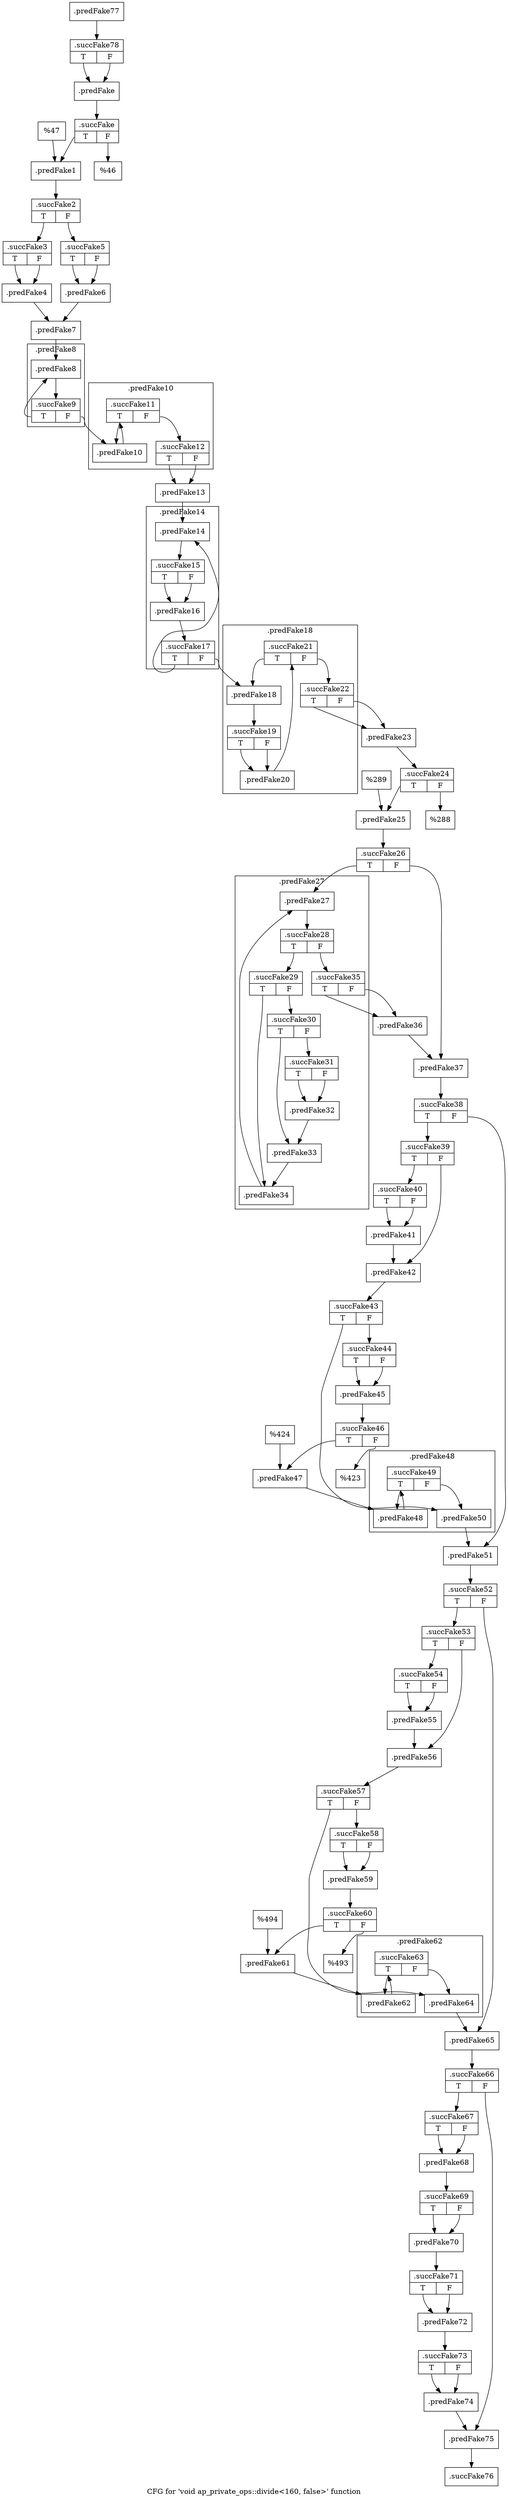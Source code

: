 digraph "CFG for 'void ap_private_ops::divide\<160, false\>' function" {
	label="CFG for 'void ap_private_ops::divide\<160, false\>' function";

	Node0x5853cb0 [shape=record,filename="",linenumber="",label="{.predFake77}"];
	Node0x5853cb0 -> Node0x607a400[ callList="" memoryops="" filename="/mnt/xilinx/Vitis_HLS/2021.2/include/etc/ap_private.h" execusionnum="0"];
	Node0x607a400 [shape=record,filename="/mnt/xilinx/Vitis_HLS/2021.2/include/etc/ap_private.h",linenumber="912",label="{.succFake78|{<s0>T|<s1>F}}"];
	Node0x607a400:s0 -> Node0x5766420[ callList="" memoryops="" filename="" execusionnum="0"];
	Node0x607a400:s1 -> Node0x5766420;
	Node0x5766420 [shape=record,filename="/mnt/xilinx/Vitis_HLS/2021.2/include/etc/ap_private.h",linenumber="912",label="{.predFake}"];
	Node0x5766420 -> Node0x6089c40[ callList="" memoryops="" filename="/mnt/xilinx/Vitis_HLS/2021.2/include/etc/ap_private.h" execusionnum="0"];
	Node0x6089c40 [shape=record,filename="/mnt/xilinx/Vitis_HLS/2021.2/include/etc/ap_private.h",linenumber="912",label="{.succFake|{<s0>T|<s1>F}}"];
	Node0x6089c40:s0 -> Node0x5766560[ callList="" memoryops="" filename="/mnt/xilinx/Vitis_HLS/2021.2/include/etc/ap_private.h" execusionnum="0"];
	Node0x6089c40:s1 -> Node0x57664c0;
	Node0x57664c0 [shape=record,filename="/mnt/xilinx/Vitis_HLS/2021.2/include/etc/ap_private.h",linenumber="912",label="{%46}"];
	Node0x5766510 [shape=record,filename="/mnt/xilinx/Vitis_HLS/2021.2/include/etc/ap_private.h",linenumber="912",label="{%47}"];
	Node0x5766510 -> Node0x5766560;
	Node0x5766560 [shape=record,filename="/mnt/xilinx/Vitis_HLS/2021.2/include/etc/ap_private.h",linenumber="921",label="{.predFake1}"];
	Node0x5766560 -> Node0x6075b20[ callList="" memoryops="" filename="/mnt/xilinx/Vitis_HLS/2021.2/include/etc/ap_private.h" execusionnum="0"];
	Node0x6075b20 [shape=record,filename="/mnt/xilinx/Vitis_HLS/2021.2/include/etc/ap_private.h",linenumber="932",label="{.succFake2|{<s0>T|<s1>F}}"];
	Node0x6075b20:s0 -> Node0x6075bd0[ callList="" memoryops="" filename="/mnt/xilinx/Vitis_HLS/2021.2/include/etc/ap_private.h" execusionnum="0"];
	Node0x6075b20:s1 -> Node0x6075dc0[ callList="" memoryops="" filename="/mnt/xilinx/Vitis_HLS/2021.2/include/etc/ap_private.h" execusionnum="0"];
	Node0x6075bd0 [shape=record,filename="/mnt/xilinx/Vitis_HLS/2021.2/include/etc/ap_private.h",linenumber="936",label="{.succFake3|{<s0>T|<s1>F}}"];
	Node0x6075bd0:s0 -> Node0x5766650[ callList="" memoryops="" filename="/mnt/xilinx/Vitis_HLS/2021.2/include/etc/ap_private.h" execusionnum="0"];
	Node0x6075bd0:s1 -> Node0x5766650;
	Node0x5766650 [shape=record,filename="/mnt/xilinx/Vitis_HLS/2021.2/include/etc/ap_private.h",linenumber="937",label="{.predFake4}"];
	Node0x5766650 -> Node0x5766790[ callList="" memoryops="" filename="/mnt/xilinx/Vitis_HLS/2021.2/include/etc/ap_private.h" execusionnum="0"];
	Node0x6075dc0 [shape=record,filename="/mnt/xilinx/Vitis_HLS/2021.2/include/etc/ap_private.h",linenumber="941",label="{.succFake5|{<s0>T|<s1>F}}"];
	Node0x6075dc0:s0 -> Node0x5766740[ callList="" memoryops="" filename="/mnt/xilinx/Vitis_HLS/2021.2/include/etc/ap_private.h" execusionnum="0"];
	Node0x6075dc0:s1 -> Node0x5766740;
	Node0x5766740 [shape=record,filename="",linenumber="",label="{.predFake6}"];
	Node0x5766740 -> Node0x5766790[ callList="" memoryops="" filename="" execusionnum="0"];
	Node0x5766790 [shape=record,filename="/mnt/xilinx/Vitis_HLS/2021.2/include/etc/ap_private.h",linenumber="945",label="{.predFake7}"];
	Node0x5766790 -> Node0x57667e0[ callList="" memoryops="" filename="/mnt/xilinx/Vitis_HLS/2021.2/include/etc/ap_private.h" execusionnum="0"];
	Node0x6076520 [shape=record,filename="/mnt/xilinx/Vitis_HLS/2021.2/include/etc/ap_private.h",linenumber="963",label="{.succFake12|{<s0>T|<s1>F}}"];
	Node0x6076520:s0 -> Node0x5766ab0[ callList="" memoryops="" filename="/mnt/xilinx/Vitis_HLS/2021.2/include/etc/ap_private.h" execusionnum="0"];
	Node0x6076520:s1 -> Node0x5766ab0;
	Node0x5766ab0 [shape=record,filename="/mnt/xilinx/Vitis_HLS/2021.2/include/etc/ap_private.h",linenumber="969",label="{.predFake13}"];
	Node0x5766ab0 -> Node0x5766b00[ callList="" memoryops="" filename="/mnt/xilinx/Vitis_HLS/2021.2/include/etc/ap_private.h" execusionnum="0"];
	Node0x6076290 [shape=record,filename="/mnt/xilinx/Vitis_HLS/2021.2/include/etc/ap_private.h",linenumber="981",label="{.succFake22|{<s0>T|<s1>F}}"];
	Node0x6076290:s0 -> Node0x5766f10[ callList="" memoryops="" filename="" execusionnum="0"];
	Node0x6076290:s1 -> Node0x5766f10;
	Node0x5766f10 [shape=record,filename="/mnt/xilinx/Vitis_HLS/2021.2/include/etc/ap_private.h",linenumber="981",label="{.predFake23}"];
	Node0x5766f10 -> Node0x6076420[ callList="" memoryops="" filename="/mnt/xilinx/Vitis_HLS/2021.2/include/etc/ap_private.h" execusionnum="0"];
	Node0x6076420 [shape=record,filename="/mnt/xilinx/Vitis_HLS/2021.2/include/etc/ap_private.h",linenumber="981",label="{.succFake24|{<s0>T|<s1>F}}"];
	Node0x6076420:s0 -> Node0x5767050[ callList="" memoryops="" filename="/mnt/xilinx/Vitis_HLS/2021.2/include/etc/ap_private.h" execusionnum="0"];
	Node0x6076420:s1 -> Node0x5766fb0;
	Node0x5766fb0 [shape=record,filename="/mnt/xilinx/Vitis_HLS/2021.2/include/etc/ap_private.h",linenumber="981",label="{%288}"];
	Node0x5767000 [shape=record,filename="/mnt/xilinx/Vitis_HLS/2021.2/include/etc/ap_private.h",linenumber="981",label="{%289}"];
	Node0x5767000 -> Node0x5767050;
	Node0x5767050 [shape=record,filename="/mnt/xilinx/Vitis_HLS/2021.2/include/etc/ap_private.h",linenumber="982",label="{.predFake25}"];
	Node0x5767050 -> Node0x6077330[ callList="" memoryops="" filename="/mnt/xilinx/Vitis_HLS/2021.2/include/etc/ap_private.h" execusionnum="0"];
	Node0x6077330 [shape=record,filename="/mnt/xilinx/Vitis_HLS/2021.2/include/etc/ap_private.h",linenumber="982",label="{.succFake26|{<s0>T|<s1>F}}"];
	Node0x6077330:s0 -> Node0x57670f0[ callList="" memoryops="" filename="/mnt/xilinx/Vitis_HLS/2021.2/include/etc/ap_private.h" execusionnum="0"];
	Node0x6077330:s1 -> Node0x57675f0[ callList="" memoryops="" filename="/mnt/xilinx/Vitis_HLS/2021.2/include/etc/ap_private.h" execusionnum="0"];
	Node0x6077ae0 [shape=record,filename="/mnt/xilinx/Vitis_HLS/2021.2/include/etc/ap_private.h",linenumber="1001",label="{.succFake35|{<s0>T|<s1>F}}"];
	Node0x6077ae0:s0 -> Node0x5767550[ callList="" memoryops="" filename="/mnt/xilinx/Vitis_HLS/2021.2/include/etc/ap_private.h" execusionnum="0"];
	Node0x6077ae0:s1 -> Node0x5767550;
	Node0x5767550 [shape=record,filename="/mnt/xilinx/Vitis_HLS/2021.2/include/etc/ap_private.h",linenumber="1002",label="{.predFake36}"];
	Node0x5767550 -> Node0x57675f0[ callList="" memoryops="" filename="/mnt/xilinx/Vitis_HLS/2021.2/include/etc/ap_private.h" execusionnum="0"];
	Node0x57675f0 [shape=record,filename="/mnt/xilinx/Vitis_HLS/2021.2/include/etc/ap_private.h",linenumber="1009",label="{.predFake37}"];
	Node0x57675f0 -> Node0x6077d80[ callList="" memoryops="" filename="/mnt/xilinx/Vitis_HLS/2021.2/include/etc/ap_private.h" execusionnum="0"];
	Node0x6077d80 [shape=record,filename="/mnt/xilinx/Vitis_HLS/2021.2/include/etc/ap_private.h",linenumber="1009",label="{.succFake38|{<s0>T|<s1>F}}"];
	Node0x6077d80:s0 -> Node0x6077e30[ callList="" memoryops="" filename="/mnt/xilinx/Vitis_HLS/2021.2/include/etc/ap_private.h" execusionnum="0"];
	Node0x6077d80:s1 -> Node0x5767c30;
	Node0x6077e30 [shape=record,filename="/mnt/xilinx/Vitis_HLS/2021.2/include/etc/ap_private.h",linenumber="1012",label="{.succFake39|{<s0>T|<s1>F}}"];
	Node0x6077e30:s0 -> Node0x6077f10[ callList="" memoryops="" filename="/mnt/xilinx/Vitis_HLS/2021.2/include/etc/ap_private.h" execusionnum="0"];
	Node0x6077e30:s1 -> Node0x57677d0[ callList="" memoryops="" filename="/mnt/xilinx/Vitis_HLS/2021.2/include/etc/ap_private.h" execusionnum="0"];
	Node0x6077f10 [shape=record,filename="/mnt/xilinx/Vitis_HLS/2021.2/include/etc/ap_private.h",linenumber="1013",label="{.succFake40|{<s0>T|<s1>F}}"];
	Node0x6077f10:s0 -> Node0x5767730[ callList="" memoryops="" filename="/mnt/xilinx/Vitis_HLS/2021.2/include/etc/ap_private.h" execusionnum="0"];
	Node0x6077f10:s1 -> Node0x5767730;
	Node0x5767730 [shape=record,filename="/mnt/xilinx/Vitis_HLS/2021.2/include/etc/ap_private.h",linenumber="1014",label="{.predFake41}"];
	Node0x5767730 -> Node0x57677d0[ callList="" memoryops="" filename="/mnt/xilinx/Vitis_HLS/2021.2/include/etc/ap_private.h" execusionnum="0"];
	Node0x57677d0 [shape=record,filename="/mnt/xilinx/Vitis_HLS/2021.2/include/etc/ap_private.h",linenumber="1019",label="{.predFake42}"];
	Node0x57677d0 -> Node0x60781e0[ callList="" memoryops="" filename="/mnt/xilinx/Vitis_HLS/2021.2/include/etc/ap_private.h" execusionnum="0"];
	Node0x60781e0 [shape=record,filename="/mnt/xilinx/Vitis_HLS/2021.2/include/etc/ap_private.h",linenumber="1019",label="{.succFake43|{<s0>T|<s1>F}}"];
	Node0x60781e0:s0 -> Node0x5767be0[ callList="" memoryops="" filename="/mnt/xilinx/Vitis_HLS/2021.2/include/etc/ap_private.h" execusionnum="0"];
	Node0x60781e0:s1 -> Node0x6078290[ callList="" memoryops="" filename="/mnt/xilinx/Vitis_HLS/2021.2/include/etc/ap_private.h" execusionnum="0"];
	Node0x6078290 [shape=record,filename="/mnt/xilinx/Vitis_HLS/2021.2/include/etc/ap_private.h",linenumber="1024",label="{.succFake44|{<s0>T|<s1>F}}"];
	Node0x6078290:s0 -> Node0x5767910;
	Node0x6078290:s1 -> Node0x5767910[ callList="" memoryops="" filename="" execusionnum="0"];
	Node0x5767910 [shape=record,filename="/mnt/xilinx/Vitis_HLS/2021.2/include/etc/ap_private.h",linenumber="1024",label="{.predFake45}"];
	Node0x5767910 -> Node0x6078480[ callList="" memoryops="" filename="/mnt/xilinx/Vitis_HLS/2021.2/include/etc/ap_private.h" execusionnum="0"];
	Node0x6078480 [shape=record,filename="/mnt/xilinx/Vitis_HLS/2021.2/include/etc/ap_private.h",linenumber="1024",label="{.succFake46|{<s0>T|<s1>F}}"];
	Node0x6078480:s0 -> Node0x5767a50[ callList="" memoryops="" filename="/mnt/xilinx/Vitis_HLS/2021.2/include/etc/ap_private.h" execusionnum="0"];
	Node0x6078480:s1 -> Node0x57679b0;
	Node0x57679b0 [shape=record,filename="/mnt/xilinx/Vitis_HLS/2021.2/include/etc/ap_private.h",linenumber="1024",label="{%423}"];
	Node0x5767a00 [shape=record,filename="/mnt/xilinx/Vitis_HLS/2021.2/include/etc/ap_private.h",linenumber="1024",label="{%424}"];
	Node0x5767a00 -> Node0x5767a50;
	Node0x5767a50 [shape=record,filename="/mnt/xilinx/Vitis_HLS/2021.2/include/etc/ap_private.h",linenumber="1026",label="{.predFake47}"];
	Node0x5767a50 -> Node0x5767aa0[ callList="" memoryops="" filename="/mnt/xilinx/Vitis_HLS/2021.2/include/etc/ap_private.h" execusionnum="0"];
	Node0x5767be0 [shape=record,filename="/mnt/xilinx/Vitis_HLS/2021.2/include/etc/ap_private.h",linenumber="1031",label="{.predFake50}"];
	Node0x5767be0 -> Node0x5767c30[ callList="" memoryops="" filename="/mnt/xilinx/Vitis_HLS/2021.2/include/etc/ap_private.h" execusionnum="0"];
	Node0x5767c30 [shape=record,filename="/mnt/xilinx/Vitis_HLS/2021.2/include/etc/ap_private.h",linenumber="1035",label="{.predFake51}"];
	Node0x5767c30 -> Node0x6078d40[ callList="" memoryops="" filename="/mnt/xilinx/Vitis_HLS/2021.2/include/etc/ap_private.h" execusionnum="0"];
	Node0x6078d40 [shape=record,filename="/mnt/xilinx/Vitis_HLS/2021.2/include/etc/ap_private.h",linenumber="1035",label="{.succFake52|{<s0>T|<s1>F}}"];
	Node0x6078d40:s0 -> Node0x6078df0[ callList="" memoryops="" filename="/mnt/xilinx/Vitis_HLS/2021.2/include/etc/ap_private.h" execusionnum="0"];
	Node0x6078d40:s1 -> Node0x5768270;
	Node0x6078df0 [shape=record,filename="/mnt/xilinx/Vitis_HLS/2021.2/include/etc/ap_private.h",linenumber="1038",label="{.succFake53|{<s0>T|<s1>F}}"];
	Node0x6078df0:s0 -> Node0x6078ed0[ callList="" memoryops="" filename="/mnt/xilinx/Vitis_HLS/2021.2/include/etc/ap_private.h" execusionnum="0"];
	Node0x6078df0:s1 -> Node0x5767e10[ callList="" memoryops="" filename="/mnt/xilinx/Vitis_HLS/2021.2/include/etc/ap_private.h" execusionnum="0"];
	Node0x6078ed0 [shape=record,filename="/mnt/xilinx/Vitis_HLS/2021.2/include/etc/ap_private.h",linenumber="1039",label="{.succFake54|{<s0>T|<s1>F}}"];
	Node0x6078ed0:s0 -> Node0x5767d70[ callList="" memoryops="" filename="/mnt/xilinx/Vitis_HLS/2021.2/include/etc/ap_private.h" execusionnum="0"];
	Node0x6078ed0:s1 -> Node0x5767d70;
	Node0x5767d70 [shape=record,filename="/mnt/xilinx/Vitis_HLS/2021.2/include/etc/ap_private.h",linenumber="1040",label="{.predFake55}"];
	Node0x5767d70 -> Node0x5767e10[ callList="" memoryops="" filename="/mnt/xilinx/Vitis_HLS/2021.2/include/etc/ap_private.h" execusionnum="0"];
	Node0x5767e10 [shape=record,filename="/mnt/xilinx/Vitis_HLS/2021.2/include/etc/ap_private.h",linenumber="1045",label="{.predFake56}"];
	Node0x5767e10 -> Node0x60791a0[ callList="" memoryops="" filename="/mnt/xilinx/Vitis_HLS/2021.2/include/etc/ap_private.h" execusionnum="0"];
	Node0x60791a0 [shape=record,filename="/mnt/xilinx/Vitis_HLS/2021.2/include/etc/ap_private.h",linenumber="1045",label="{.succFake57|{<s0>T|<s1>F}}"];
	Node0x60791a0:s0 -> Node0x5768220[ callList="" memoryops="" filename="/mnt/xilinx/Vitis_HLS/2021.2/include/etc/ap_private.h" execusionnum="0"];
	Node0x60791a0:s1 -> Node0x6079250[ callList="" memoryops="" filename="/mnt/xilinx/Vitis_HLS/2021.2/include/etc/ap_private.h" execusionnum="0"];
	Node0x6079250 [shape=record,filename="/mnt/xilinx/Vitis_HLS/2021.2/include/etc/ap_private.h",linenumber="1050",label="{.succFake58|{<s0>T|<s1>F}}"];
	Node0x6079250:s0 -> Node0x5767f50;
	Node0x6079250:s1 -> Node0x5767f50[ callList="" memoryops="" filename="" execusionnum="0"];
	Node0x5767f50 [shape=record,filename="/mnt/xilinx/Vitis_HLS/2021.2/include/etc/ap_private.h",linenumber="1050",label="{.predFake59}"];
	Node0x5767f50 -> Node0x6079440[ callList="" memoryops="" filename="/mnt/xilinx/Vitis_HLS/2021.2/include/etc/ap_private.h" execusionnum="0"];
	Node0x6079440 [shape=record,filename="/mnt/xilinx/Vitis_HLS/2021.2/include/etc/ap_private.h",linenumber="1050",label="{.succFake60|{<s0>T|<s1>F}}"];
	Node0x6079440:s0 -> Node0x5768090[ callList="" memoryops="" filename="/mnt/xilinx/Vitis_HLS/2021.2/include/etc/ap_private.h" execusionnum="0"];
	Node0x6079440:s1 -> Node0x5767ff0;
	Node0x5767ff0 [shape=record,filename="/mnt/xilinx/Vitis_HLS/2021.2/include/etc/ap_private.h",linenumber="1050",label="{%493}"];
	Node0x5768040 [shape=record,filename="/mnt/xilinx/Vitis_HLS/2021.2/include/etc/ap_private.h",linenumber="1050",label="{%494}"];
	Node0x5768040 -> Node0x5768090;
	Node0x5768090 [shape=record,filename="/mnt/xilinx/Vitis_HLS/2021.2/include/etc/ap_private.h",linenumber="1052",label="{.predFake61}"];
	Node0x5768090 -> Node0x57680e0[ callList="" memoryops="" filename="/mnt/xilinx/Vitis_HLS/2021.2/include/etc/ap_private.h" execusionnum="0"];
	Node0x5768220 [shape=record,filename="/mnt/xilinx/Vitis_HLS/2021.2/include/etc/ap_private.h",linenumber="1057",label="{.predFake64}"];
	Node0x5768220 -> Node0x5768270[ callList="" memoryops="" filename="/mnt/xilinx/Vitis_HLS/2021.2/include/etc/ap_private.h" execusionnum="0"];
	Node0x5768270 [shape=record,filename="/mnt/xilinx/Vitis_HLS/2021.2/include/etc/ap_private.h",linenumber="1061",label="{.predFake65}"];
	Node0x5768270 -> Node0x6079980[ callList="" memoryops="" filename="/mnt/xilinx/Vitis_HLS/2021.2/include/etc/ap_private.h" execusionnum="0"];
	Node0x6079980 [shape=record,filename="/mnt/xilinx/Vitis_HLS/2021.2/include/etc/ap_private.h",linenumber="1061",label="{.succFake66|{<s0>T|<s1>F}}"];
	Node0x6079980:s0 -> Node0x6079a30[ callList="" memoryops="" filename="/mnt/xilinx/Vitis_HLS/2021.2/include/etc/ap_private.h" execusionnum="0"];
	Node0x6079980:s1 -> Node0x5768590;
	Node0x6079a30 [shape=record,filename="/mnt/xilinx/Vitis_HLS/2021.2/include/etc/ap_private.h",linenumber="1062",label="{.succFake67|{<s0>T|<s1>F}}"];
	Node0x6079a30:s0 -> Node0x5768360;
	Node0x6079a30:s1 -> Node0x5768360[ callList="" memoryops="" filename="/mnt/xilinx/Vitis_HLS/2021.2/include/etc/ap_private.h" execusionnum="0"];
	Node0x5768360 [shape=record,filename="/mnt/xilinx/Vitis_HLS/2021.2/include/etc/ap_private.h",linenumber="1063",label="{.predFake68}"];
	Node0x5768360 -> Node0x6079c20[ callList="" memoryops="" filename="/mnt/xilinx/Vitis_HLS/2021.2/include/etc/ap_private.h" execusionnum="0"];
	Node0x6079c20 [shape=record,filename="/mnt/xilinx/Vitis_HLS/2021.2/include/etc/ap_private.h",linenumber="1063",label="{.succFake69|{<s0>T|<s1>F}}"];
	Node0x6079c20:s0 -> Node0x5768400;
	Node0x6079c20:s1 -> Node0x5768400[ callList="" memoryops="" filename="/mnt/xilinx/Vitis_HLS/2021.2/include/etc/ap_private.h" execusionnum="0"];
	Node0x5768400 [shape=record,filename="/mnt/xilinx/Vitis_HLS/2021.2/include/etc/ap_private.h",linenumber="1064",label="{.predFake70}"];
	Node0x5768400 -> Node0x6079de0[ callList="" memoryops="" filename="/mnt/xilinx/Vitis_HLS/2021.2/include/etc/ap_private.h" execusionnum="0"];
	Node0x6079de0 [shape=record,filename="/mnt/xilinx/Vitis_HLS/2021.2/include/etc/ap_private.h",linenumber="1064",label="{.succFake71|{<s0>T|<s1>F}}"];
	Node0x6079de0:s0 -> Node0x57684a0;
	Node0x6079de0:s1 -> Node0x57684a0[ callList="" memoryops="" filename="/mnt/xilinx/Vitis_HLS/2021.2/include/etc/ap_private.h" execusionnum="0"];
	Node0x57684a0 [shape=record,filename="/mnt/xilinx/Vitis_HLS/2021.2/include/etc/ap_private.h",linenumber="1065",label="{.predFake72}"];
	Node0x57684a0 -> Node0x6079fa0[ callList="" memoryops="" filename="/mnt/xilinx/Vitis_HLS/2021.2/include/etc/ap_private.h" execusionnum="0"];
	Node0x6079fa0 [shape=record,filename="/mnt/xilinx/Vitis_HLS/2021.2/include/etc/ap_private.h",linenumber="1065",label="{.succFake73|{<s0>T|<s1>F}}"];
	Node0x6079fa0:s0 -> Node0x5768540;
	Node0x6079fa0:s1 -> Node0x5768540[ callList="" memoryops="" filename="/mnt/xilinx/Vitis_HLS/2021.2/include/etc/ap_private.h" execusionnum="0"];
	Node0x5768540 [shape=record,filename="/mnt/xilinx/Vitis_HLS/2021.2/include/etc/ap_private.h",linenumber="1066",label="{.predFake74}"];
	Node0x5768540 -> Node0x5768590[ callList="" memoryops="" filename="/mnt/xilinx/Vitis_HLS/2021.2/include/etc/ap_private.h" execusionnum="0"];
	Node0x5768590 [shape=record,filename="/mnt/xilinx/Vitis_HLS/2021.2/include/etc/ap_private.h",linenumber="1067",label="{.predFake75}"];
	Node0x5768590 -> Node0x607a240[ callList="" memoryops="" filename="/mnt/xilinx/Vitis_HLS/2021.2/include/etc/ap_private.h" execusionnum="0"];
	Node0x607a240 [shape=record,filename="/mnt/xilinx/Vitis_HLS/2021.2/include/etc/ap_private.h",linenumber="1067",label="{.succFake76}"];
subgraph cluster_0 {
	label=".predFake62";
	tripcount="0";
	invocationtime="-1";

	Node0x57680e0 [shape=record,filename="/mnt/xilinx/Vitis_HLS/2021.2/include/etc/ap_private.h",linenumber="1052",label="{.predFake62}"];
	Node0x57680e0 -> Node0x60796e0[ callList="" memoryops="" filename="/mnt/xilinx/Vitis_HLS/2021.2/include/etc/ap_private.h" execusionnum="0"];
	Node0x60796e0 [shape=record,filename="/mnt/xilinx/Vitis_HLS/2021.2/include/etc/ap_private.h",linenumber="1052",label="{.succFake63|{<s0>T|<s1>F}}"];
	Node0x60796e0:s0 -> Node0x57680e0[ callList="" memoryops="" filename="/mnt/xilinx/Vitis_HLS/2021.2/include/etc/ap_private.h" execusionnum="0"];
	Node0x60796e0:s1 -> Node0x5768220[ callList="" memoryops="" filename="" execusionnum="0"];
}
subgraph cluster_1 {
	label=".predFake48";
	tripcount="0";
	invocationtime="-1";

	Node0x5767aa0 [shape=record,filename="/mnt/xilinx/Vitis_HLS/2021.2/include/etc/ap_private.h",linenumber="1026",label="{.predFake48}"];
	Node0x5767aa0 -> Node0x60771b0[ callList="" memoryops="" filename="/mnt/xilinx/Vitis_HLS/2021.2/include/etc/ap_private.h" execusionnum="0"];
	Node0x60771b0 [shape=record,filename="/mnt/xilinx/Vitis_HLS/2021.2/include/etc/ap_private.h",linenumber="1026",label="{.succFake49|{<s0>T|<s1>F}}"];
	Node0x60771b0:s0 -> Node0x5767aa0[ callList="" memoryops="" filename="/mnt/xilinx/Vitis_HLS/2021.2/include/etc/ap_private.h" execusionnum="0"];
	Node0x60771b0:s1 -> Node0x5767be0[ callList="" memoryops="" filename="" execusionnum="0"];
}
subgraph cluster_2 {
	label=".predFake27";
	tripcount="0";
	invocationtime="-1";

	Node0x57670f0 [shape=record,filename="/mnt/xilinx/Vitis_HLS/2021.2/include/etc/ap_private.h",linenumber="985",label="{.predFake27}"];
	Node0x57670f0 -> Node0x60774c0[ callList="" memoryops="" filename="/mnt/xilinx/Vitis_HLS/2021.2/include/etc/ap_private.h" execusionnum="0"];
	Node0x5767370 [shape=record,filename="",linenumber="",label="{.predFake32}"];
	Node0x5767370 -> Node0x57673c0[ callList="" memoryops="" filename="" execusionnum="0"];
	Node0x57673c0 [shape=record,filename="",linenumber="",label="{.predFake33}"];
	Node0x57673c0 -> Node0x5767410[ callList="" memoryops="" filename="" execusionnum="0"];
	Node0x5767410 [shape=record,filename="/mnt/xilinx/Vitis_HLS/2021.2/include/etc/ap_private.h",linenumber="1000",label="{.predFake34}"];
	Node0x5767410 -> Node0x57670f0[ callList="" memoryops="" filename="/mnt/xilinx/Vitis_HLS/2021.2/include/etc/ap_private.h" execusionnum="0"];
	Node0x60774c0 [shape=record,filename="/mnt/xilinx/Vitis_HLS/2021.2/include/etc/ap_private.h",linenumber="985",label="{.succFake28|{<s0>T|<s1>F}}"];
	Node0x60774c0:s0 -> Node0x6077570[ callList="" memoryops="" filename="/mnt/xilinx/Vitis_HLS/2021.2/include/etc/ap_private.h" execusionnum="0"];
	Node0x60774c0:s1 -> Node0x6077ae0[ callList="" memoryops="" filename="/mnt/xilinx/Vitis_HLS/2021.2/include/etc/ap_private.h" execusionnum="0"];
	Node0x6077570 [shape=record,filename="/mnt/xilinx/Vitis_HLS/2021.2/include/etc/ap_private.h",linenumber="987",label="{.succFake29|{<s0>T|<s1>F}}"];
	Node0x6077570:s0 -> Node0x5767410[ callList="" memoryops="" filename="/mnt/xilinx/Vitis_HLS/2021.2/include/etc/ap_private.h" execusionnum="0"];
	Node0x6077570:s1 -> Node0x6077650[ callList="" memoryops="" filename="/mnt/xilinx/Vitis_HLS/2021.2/include/etc/ap_private.h" execusionnum="0"];
	Node0x6077650 [shape=record,filename="/mnt/xilinx/Vitis_HLS/2021.2/include/etc/ap_private.h",linenumber="990",label="{.succFake30|{<s0>T|<s1>F}}"];
	Node0x6077650:s0 -> Node0x57673c0[ callList="" memoryops="" filename="/mnt/xilinx/Vitis_HLS/2021.2/include/etc/ap_private.h" execusionnum="0"];
	Node0x6077650:s1 -> Node0x6077730[ callList="" memoryops="" filename="/mnt/xilinx/Vitis_HLS/2021.2/include/etc/ap_private.h" execusionnum="0"];
	Node0x6077730 [shape=record,filename="/mnt/xilinx/Vitis_HLS/2021.2/include/etc/ap_private.h",linenumber="993",label="{.succFake31|{<s0>T|<s1>F}}"];
	Node0x6077730:s0 -> Node0x5767370[ callList="" memoryops="" filename="/mnt/xilinx/Vitis_HLS/2021.2/include/etc/ap_private.h" execusionnum="0"];
	Node0x6077730:s1 -> Node0x5767370[ callList="" memoryops="" filename="/mnt/xilinx/Vitis_HLS/2021.2/include/etc/ap_private.h" execusionnum="0"];
}
subgraph cluster_3 {
	label=".predFake18";
	tripcount="0";
	invocationtime="-1";

	Node0x5766ce0 [shape=record,filename="/mnt/xilinx/Vitis_HLS/2021.2/include/etc/ap_private.h",linenumber="973",label="{.predFake18}"];
	Node0x5766ce0 -> Node0x6076bd0[ callList="" memoryops="" filename="/mnt/xilinx/Vitis_HLS/2021.2/include/etc/ap_private.h" execusionnum="0"];
	Node0x5766d80 [shape=record,filename="/mnt/xilinx/Vitis_HLS/2021.2/include/etc/ap_private.h",linenumber="973",label="{.predFake20}"];
	Node0x5766d80 -> Node0x6076d60[ callList="" memoryops="" filename="/mnt/xilinx/Vitis_HLS/2021.2/include/etc/ap_private.h" execusionnum="0"];
	Node0x6076bd0 [shape=record,filename="/mnt/xilinx/Vitis_HLS/2021.2/include/etc/ap_private.h",linenumber="973",label="{.succFake19|{<s0>T|<s1>F}}"];
	Node0x6076bd0:s0 -> Node0x5766d80[ callList="" memoryops="" filename="/mnt/xilinx/Vitis_HLS/2021.2/include/etc/ap_private.h" execusionnum="0"];
	Node0x6076bd0:s1 -> Node0x5766d80;
	Node0x6076d60 [shape=record,filename="/mnt/xilinx/Vitis_HLS/2021.2/include/etc/ap_private.h",linenumber="973",label="{.succFake21|{<s0>T|<s1>F}}"];
	Node0x6076d60:s0 -> Node0x5766ce0[ callList="" memoryops="" filename="/mnt/xilinx/Vitis_HLS/2021.2/include/etc/ap_private.h" execusionnum="0"];
	Node0x6076d60:s1 -> Node0x6076290[ callList="" memoryops="" filename="/mnt/xilinx/Vitis_HLS/2021.2/include/etc/ap_private.h" execusionnum="0"];
}
subgraph cluster_4 {
	label=".predFake14";
	tripcount="0";
	invocationtime="-1";

	Node0x5766b00 [shape=record,filename="/mnt/xilinx/Vitis_HLS/2021.2/include/etc/ap_private.h",linenumber="969",label="{.predFake14}"];
	Node0x5766b00 -> Node0x6076820[ callList="" memoryops="" filename="/mnt/xilinx/Vitis_HLS/2021.2/include/etc/ap_private.h" execusionnum="0"];
	Node0x5766ba0 [shape=record,filename="/mnt/xilinx/Vitis_HLS/2021.2/include/etc/ap_private.h",linenumber="969",label="{.predFake16}"];
	Node0x5766ba0 -> Node0x60769b0[ callList="" memoryops="" filename="/mnt/xilinx/Vitis_HLS/2021.2/include/etc/ap_private.h" execusionnum="0"];
	Node0x6076820 [shape=record,filename="/mnt/xilinx/Vitis_HLS/2021.2/include/etc/ap_private.h",linenumber="969",label="{.succFake15|{<s0>T|<s1>F}}"];
	Node0x6076820:s0 -> Node0x5766ba0[ callList="" memoryops="" filename="/mnt/xilinx/Vitis_HLS/2021.2/include/etc/ap_private.h" execusionnum="0"];
	Node0x6076820:s1 -> Node0x5766ba0;
	Node0x60769b0 [shape=record,filename="/mnt/xilinx/Vitis_HLS/2021.2/include/etc/ap_private.h",linenumber="969",label="{.succFake17|{<s0>T|<s1>F}}"];
	Node0x60769b0:s0 -> Node0x5766b00[ callList="" memoryops="" filename="/mnt/xilinx/Vitis_HLS/2021.2/include/etc/ap_private.h" execusionnum="0"];
	Node0x60769b0:s1 -> Node0x5766ce0[ callList="" memoryops="" filename="/mnt/xilinx/Vitis_HLS/2021.2/include/etc/ap_private.h" execusionnum="0"];
}
subgraph cluster_5 {
	label=".predFake10";
	tripcount="0";
	invocationtime="-1";

	Node0x5766920 [shape=record,filename="/mnt/xilinx/Vitis_HLS/2021.2/include/etc/ap_private.h",linenumber="955",label="{.predFake10}"];
	Node0x5766920 -> Node0x6076470[ callList="" memoryops="" filename="/mnt/xilinx/Vitis_HLS/2021.2/include/etc/ap_private.h" execusionnum="0"];
	Node0x6076470 [shape=record,filename="/mnt/xilinx/Vitis_HLS/2021.2/include/etc/ap_private.h",linenumber="955",label="{.succFake11|{<s0>T|<s1>F}}"];
	Node0x6076470:s0 -> Node0x5766920[ callList="" memoryops="" filename="/mnt/xilinx/Vitis_HLS/2021.2/include/etc/ap_private.h" execusionnum="0"];
	Node0x6076470:s1 -> Node0x6076520[ callList="" memoryops="" filename="/mnt/xilinx/Vitis_HLS/2021.2/include/etc/ap_private.h" execusionnum="0"];
}
subgraph cluster_6 {
	label=".predFake8";
	tripcount="0";
	invocationtime="-1";

	Node0x57667e0 [shape=record,filename="/mnt/xilinx/Vitis_HLS/2021.2/include/etc/ap_private.h",linenumber="946",label="{.predFake8}"];
	Node0x57667e0 -> Node0x6076140[ callList="" memoryops="" filename="/mnt/xilinx/Vitis_HLS/2021.2/include/etc/ap_private.h" execusionnum="0"];
	Node0x6076140 [shape=record,filename="/mnt/xilinx/Vitis_HLS/2021.2/include/etc/ap_private.h",linenumber="946",label="{.succFake9|{<s0>T|<s1>F}}"];
	Node0x6076140:s0 -> Node0x57667e0[ callList="" memoryops="" filename="/mnt/xilinx/Vitis_HLS/2021.2/include/etc/ap_private.h" execusionnum="0"];
	Node0x6076140:s1 -> Node0x5766920[ callList="" memoryops="" filename="/mnt/xilinx/Vitis_HLS/2021.2/include/etc/ap_private.h" execusionnum="0"];
}
}
